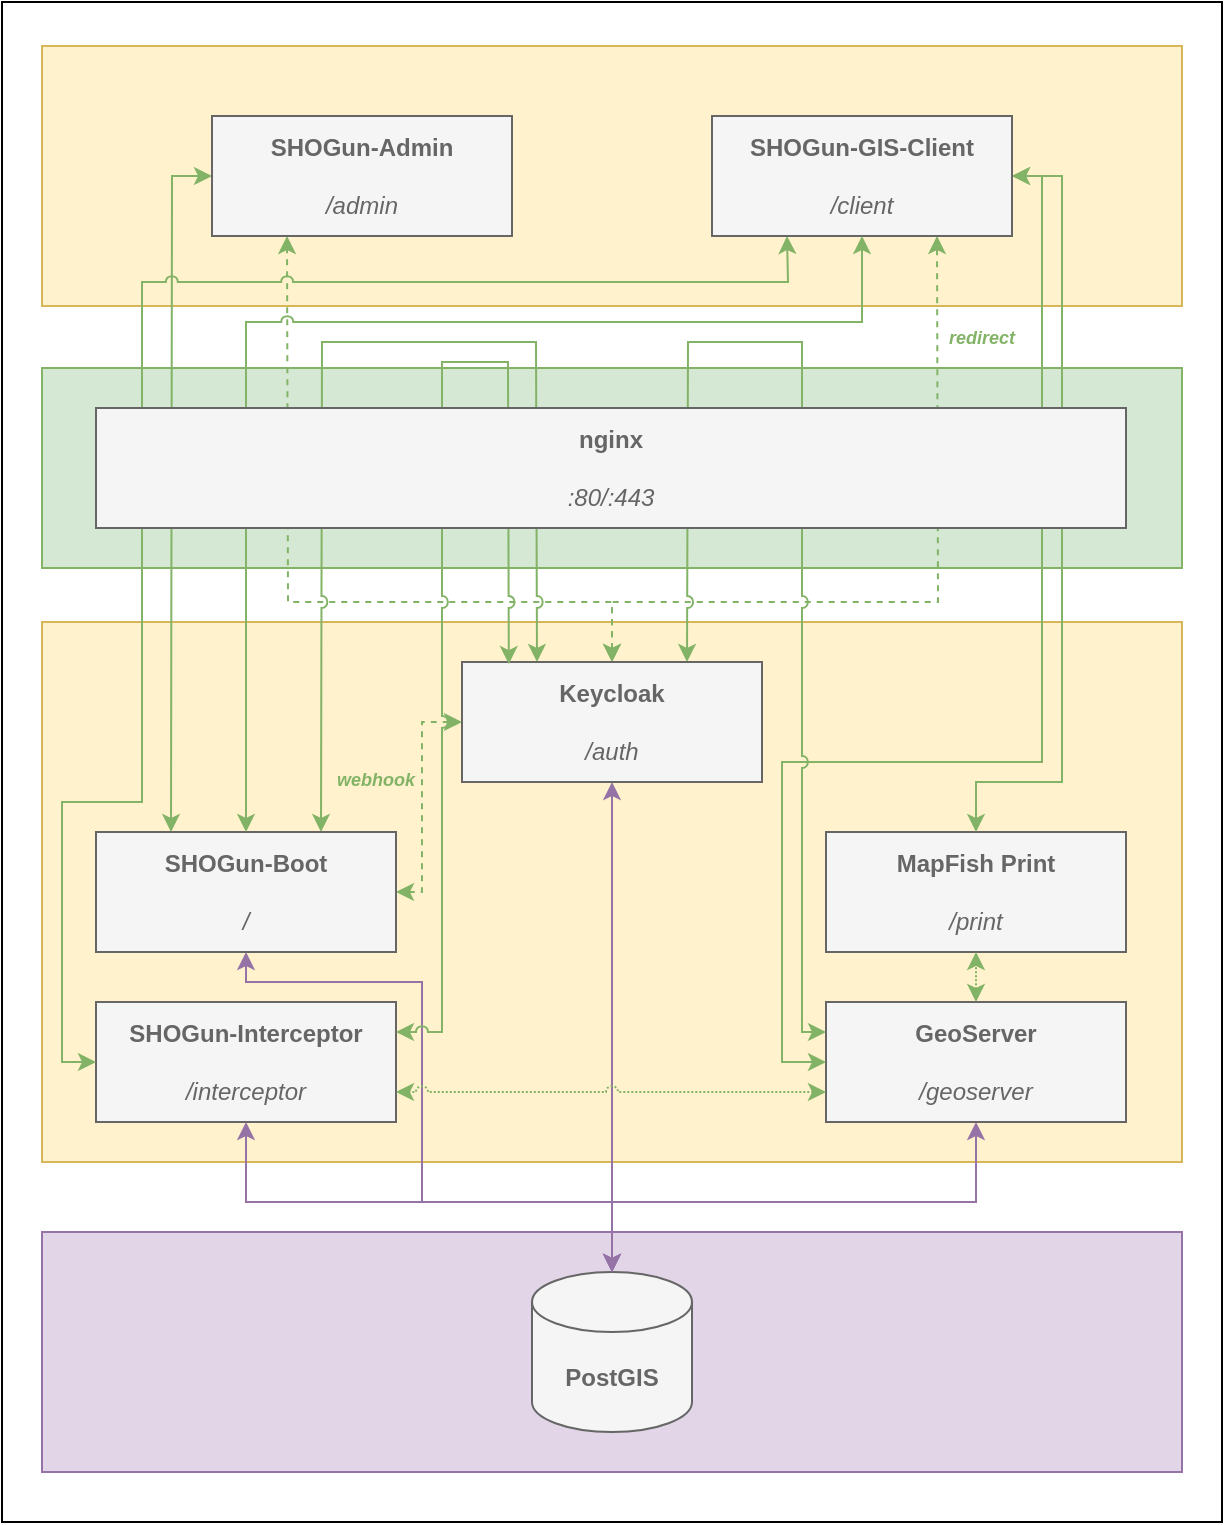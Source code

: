 <mxfile>
    <diagram id="TEYOMwNR_nRHj0mLjJrx" name="Page-1">
        <mxGraphModel dx="814" dy="1912" grid="1" gridSize="10" guides="1" tooltips="1" connect="1" arrows="1" fold="1" page="1" pageScale="1" pageWidth="827" pageHeight="1169" math="0" shadow="0">
            <root>
                <mxCell id="0"/>
                <mxCell id="1" parent="0"/>
                <mxCell id="ZS14FdSe3F-_CQCXTmor-11" value="" style="rounded=0;whiteSpace=wrap;html=1;" parent="1" vertex="1">
                    <mxGeometry x="120" y="-330" width="610" height="760" as="geometry"/>
                </mxCell>
                <mxCell id="ZS14FdSe3F-_CQCXTmor-12" value="" style="rounded=0;whiteSpace=wrap;html=1;fillColor=#e1d5e7;strokeColor=#9673a6;" parent="1" vertex="1">
                    <mxGeometry x="140" y="285" width="570" height="120" as="geometry"/>
                </mxCell>
                <mxCell id="ZS14FdSe3F-_CQCXTmor-8" value="&lt;font color=&quot;#666666&quot;&gt;&lt;b&gt;PostGIS&lt;/b&gt;&lt;/font&gt;" style="shape=cylinder3;whiteSpace=wrap;html=1;boundedLbl=1;backgroundOutline=1;size=15;fillColor=#f5f5f5;strokeColor=#666666;fontColor=#333333;" parent="1" vertex="1">
                    <mxGeometry x="385" y="305" width="80" height="80" as="geometry"/>
                </mxCell>
                <mxCell id="ZS14FdSe3F-_CQCXTmor-13" value="" style="rounded=0;whiteSpace=wrap;html=1;fillColor=#d5e8d4;strokeColor=#82b366;" parent="1" vertex="1">
                    <mxGeometry x="140" y="-147" width="570" height="100" as="geometry"/>
                </mxCell>
                <mxCell id="ZS14FdSe3F-_CQCXTmor-14" value="" style="rounded=0;whiteSpace=wrap;html=1;fillColor=#fff2cc;strokeColor=#d6b656;" parent="1" vertex="1">
                    <mxGeometry x="140" y="-20" width="570" height="270" as="geometry"/>
                </mxCell>
                <mxCell id="ZS14FdSe3F-_CQCXTmor-5" value="&lt;font color=&quot;#666666&quot;&gt;&lt;b&gt;GeoServer&lt;br&gt;&lt;/b&gt;&lt;br&gt;&lt;i&gt;/geoserver&lt;/i&gt;&lt;/font&gt;" style="rounded=0;whiteSpace=wrap;html=1;fillColor=#f5f5f5;fontColor=#333333;strokeColor=#666666;flipH=1;" parent="1" vertex="1">
                    <mxGeometry x="532" y="170" width="150" height="60" as="geometry"/>
                </mxCell>
                <mxCell id="ZS14FdSe3F-_CQCXTmor-10" value="&lt;font color=&quot;#666666&quot;&gt;&lt;b&gt;SHOGun-Interceptor&lt;br&gt;&lt;/b&gt;&lt;br&gt;&lt;i&gt;/interceptor&lt;/i&gt;&lt;br&gt;&lt;/font&gt;" style="rounded=0;whiteSpace=wrap;html=1;fillColor=#f5f5f5;fontColor=#333333;strokeColor=#666666;flipH=1;" parent="1" vertex="1">
                    <mxGeometry x="167" y="170" width="150" height="60" as="geometry"/>
                </mxCell>
                <mxCell id="ZS14FdSe3F-_CQCXTmor-15" value="" style="endArrow=classic;startArrow=classic;html=1;rounded=0;fontColor=#666666;entryX=0.5;entryY=0;entryDx=0;entryDy=0;entryPerimeter=0;exitX=0.5;exitY=1;exitDx=0;exitDy=0;fillColor=#e1d5e7;strokeColor=#9673a6;" parent="1" source="ZS14FdSe3F-_CQCXTmor-6" target="ZS14FdSe3F-_CQCXTmor-8" edge="1">
                    <mxGeometry width="50" height="50" relative="1" as="geometry">
                        <mxPoint x="380" y="360" as="sourcePoint"/>
                        <mxPoint x="430" y="310" as="targetPoint"/>
                        <Array as="points">
                            <mxPoint x="425" y="160"/>
                            <mxPoint x="425" y="270"/>
                        </Array>
                    </mxGeometry>
                </mxCell>
                <mxCell id="ZS14FdSe3F-_CQCXTmor-16" value="" style="endArrow=classic;startArrow=classic;html=1;rounded=0;fontColor=#666666;entryX=0.5;entryY=0;entryDx=0;entryDy=0;entryPerimeter=0;exitX=0.5;exitY=1;exitDx=0;exitDy=0;fillColor=#e1d5e7;strokeColor=#9673a6;" parent="1" source="ZS14FdSe3F-_CQCXTmor-1" target="ZS14FdSe3F-_CQCXTmor-8" edge="1">
                    <mxGeometry width="50" height="50" relative="1" as="geometry">
                        <mxPoint x="70" y="310" as="sourcePoint"/>
                        <mxPoint x="120" y="260" as="targetPoint"/>
                        <Array as="points">
                            <mxPoint x="242" y="160"/>
                            <mxPoint x="330" y="160"/>
                            <mxPoint x="330" y="270"/>
                            <mxPoint x="425" y="270"/>
                        </Array>
                    </mxGeometry>
                </mxCell>
                <mxCell id="ZS14FdSe3F-_CQCXTmor-17" value="" style="endArrow=classic;startArrow=classic;html=1;rounded=0;fontColor=#666666;entryX=0.5;entryY=0;entryDx=0;entryDy=0;entryPerimeter=0;exitX=0.5;exitY=1;exitDx=0;exitDy=0;fillColor=#e1d5e7;strokeColor=#9673a6;" parent="1" source="ZS14FdSe3F-_CQCXTmor-10" target="ZS14FdSe3F-_CQCXTmor-8" edge="1">
                    <mxGeometry width="50" height="50" relative="1" as="geometry">
                        <mxPoint x="170" y="340" as="sourcePoint"/>
                        <mxPoint x="220" y="290" as="targetPoint"/>
                        <Array as="points">
                            <mxPoint x="242" y="270"/>
                            <mxPoint x="425" y="270"/>
                        </Array>
                    </mxGeometry>
                </mxCell>
                <mxCell id="ZS14FdSe3F-_CQCXTmor-18" value="" style="endArrow=classic;startArrow=classic;html=1;rounded=0;fontColor=#666666;entryX=0.5;entryY=0;entryDx=0;entryDy=0;entryPerimeter=0;exitX=0.5;exitY=1;exitDx=0;exitDy=0;fillColor=#e1d5e7;strokeColor=#9673a6;" parent="1" source="ZS14FdSe3F-_CQCXTmor-5" target="ZS14FdSe3F-_CQCXTmor-8" edge="1">
                    <mxGeometry width="50" height="50" relative="1" as="geometry">
                        <mxPoint x="200" y="370" as="sourcePoint"/>
                        <mxPoint x="250" y="320" as="targetPoint"/>
                        <Array as="points">
                            <mxPoint x="607" y="270"/>
                            <mxPoint x="425" y="270"/>
                        </Array>
                    </mxGeometry>
                </mxCell>
                <mxCell id="ZS14FdSe3F-_CQCXTmor-20" value="" style="rounded=0;whiteSpace=wrap;html=1;fillColor=#fff2cc;strokeColor=#d6b656;" parent="1" vertex="1">
                    <mxGeometry x="140" y="-308" width="570" height="130" as="geometry"/>
                </mxCell>
                <mxCell id="ZS14FdSe3F-_CQCXTmor-21" value="" style="endArrow=classic;startArrow=classic;html=1;rounded=0;fontColor=#666666;entryX=0;entryY=0.5;entryDx=0;entryDy=0;exitX=0.25;exitY=0;exitDx=0;exitDy=0;fillColor=#d5e8d4;strokeColor=#82b366;" parent="1" source="ZS14FdSe3F-_CQCXTmor-1" target="ZS14FdSe3F-_CQCXTmor-3" edge="1">
                    <mxGeometry width="50" height="50" relative="1" as="geometry">
                        <mxPoint x="90" y="-40" as="sourcePoint"/>
                        <mxPoint x="140" y="-90" as="targetPoint"/>
                        <Array as="points">
                            <mxPoint x="205" y="-243"/>
                        </Array>
                    </mxGeometry>
                </mxCell>
                <mxCell id="ZS14FdSe3F-_CQCXTmor-23" value="" style="endArrow=classic;startArrow=classic;html=1;rounded=0;fontColor=#666666;entryX=1;entryY=0.5;entryDx=0;entryDy=0;exitX=0;exitY=0.5;exitDx=0;exitDy=0;fillColor=#d5e8d4;strokeColor=#82b366;jumpStyle=arc;" parent="1" source="ZS14FdSe3F-_CQCXTmor-5" target="ZS14FdSe3F-_CQCXTmor-4" edge="1">
                    <mxGeometry width="50" height="50" relative="1" as="geometry">
                        <mxPoint x="550" as="sourcePoint"/>
                        <mxPoint x="600" y="-50" as="targetPoint"/>
                        <Array as="points">
                            <mxPoint x="510" y="200"/>
                            <mxPoint x="510" y="50"/>
                            <mxPoint x="640" y="50"/>
                            <mxPoint x="640" y="-80"/>
                            <mxPoint x="640" y="-120"/>
                            <mxPoint x="640" y="-243"/>
                        </Array>
                    </mxGeometry>
                </mxCell>
                <mxCell id="ZS14FdSe3F-_CQCXTmor-24" value="" style="endArrow=classic;startArrow=classic;html=1;rounded=0;fontColor=#666666;entryX=0.75;entryY=1;entryDx=0;entryDy=0;exitX=0.5;exitY=0;exitDx=0;exitDy=0;fillColor=#d5e8d4;strokeColor=#82b366;dashed=1;" parent="1" source="ZS14FdSe3F-_CQCXTmor-6" target="ZS14FdSe3F-_CQCXTmor-4" edge="1">
                    <mxGeometry width="50" height="50" relative="1" as="geometry">
                        <mxPoint x="760" y="-30" as="sourcePoint"/>
                        <mxPoint x="810" y="-80" as="targetPoint"/>
                        <Array as="points">
                            <mxPoint x="425" y="-30"/>
                            <mxPoint x="588" y="-30"/>
                        </Array>
                    </mxGeometry>
                </mxCell>
                <mxCell id="ZS14FdSe3F-_CQCXTmor-25" value="" style="endArrow=classic;startArrow=classic;html=1;rounded=0;dashed=1;fontColor=#666666;entryX=0.25;entryY=1;entryDx=0;entryDy=0;exitX=0.5;exitY=0;exitDx=0;exitDy=0;fillColor=#d5e8d4;strokeColor=#82b366;" parent="1" source="ZS14FdSe3F-_CQCXTmor-6" target="ZS14FdSe3F-_CQCXTmor-3" edge="1">
                    <mxGeometry width="50" height="50" relative="1" as="geometry">
                        <mxPoint x="150" y="-30" as="sourcePoint"/>
                        <mxPoint x="200" y="-80" as="targetPoint"/>
                        <Array as="points">
                            <mxPoint x="425" y="-30"/>
                            <mxPoint x="263" y="-30"/>
                        </Array>
                    </mxGeometry>
                </mxCell>
                <mxCell id="nwjLgO_4h3HdMAYw9-3--1" value="&lt;font color=&quot;#666666&quot;&gt;&lt;b&gt;MapFish Print&lt;/b&gt;&lt;br&gt;&lt;br&gt;&lt;i&gt;/print&lt;/i&gt;&lt;/font&gt;" style="rounded=0;whiteSpace=wrap;html=1;fillColor=#f5f5f5;fontColor=#333333;strokeColor=#666666;flipH=1;" parent="1" vertex="1">
                    <mxGeometry x="532" y="85" width="150" height="60" as="geometry"/>
                </mxCell>
                <mxCell id="nwjLgO_4h3HdMAYw9-3--2" value="" style="endArrow=classic;startArrow=classic;html=1;rounded=0;exitX=1;exitY=0.5;exitDx=0;exitDy=0;entryX=0;entryY=0.5;entryDx=0;entryDy=0;fillColor=#d5e8d4;strokeColor=#82b366;dashed=1;jumpStyle=arc;" parent="1" source="ZS14FdSe3F-_CQCXTmor-1" target="ZS14FdSe3F-_CQCXTmor-6" edge="1">
                    <mxGeometry width="50" height="50" relative="1" as="geometry">
                        <mxPoint x="340" y="150" as="sourcePoint"/>
                        <mxPoint x="390" y="100" as="targetPoint"/>
                        <Array as="points">
                            <mxPoint x="330" y="115"/>
                            <mxPoint x="330" y="30"/>
                        </Array>
                    </mxGeometry>
                </mxCell>
                <mxCell id="nwjLgO_4h3HdMAYw9-3--4" value="" style="endArrow=classic;startArrow=classic;html=1;rounded=0;exitX=0.5;exitY=0;exitDx=0;exitDy=0;entryX=0.5;entryY=1;entryDx=0;entryDy=0;fillColor=#d5e8d4;strokeColor=#82b366;dashed=1;dashPattern=1 1;" parent="1" source="ZS14FdSe3F-_CQCXTmor-5" target="nwjLgO_4h3HdMAYw9-3--1" edge="1">
                    <mxGeometry width="50" height="50" relative="1" as="geometry">
                        <mxPoint x="327" y="125" as="sourcePoint"/>
                        <mxPoint x="360" y="40" as="targetPoint"/>
                        <Array as="points"/>
                    </mxGeometry>
                </mxCell>
                <mxCell id="nwjLgO_4h3HdMAYw9-3--5" value="" style="endArrow=classic;startArrow=classic;html=1;rounded=0;fontColor=#666666;exitX=0.5;exitY=0;exitDx=0;exitDy=0;fillColor=#d5e8d4;strokeColor=#82b366;entryX=1;entryY=0.5;entryDx=0;entryDy=0;jumpStyle=arc;" parent="1" source="nwjLgO_4h3HdMAYw9-3--1" target="ZS14FdSe3F-_CQCXTmor-4" edge="1">
                    <mxGeometry width="50" height="50" relative="1" as="geometry">
                        <mxPoint x="542" y="210.0" as="sourcePoint"/>
                        <mxPoint x="630" y="-228" as="targetPoint"/>
                        <Array as="points">
                            <mxPoint x="607" y="60"/>
                            <mxPoint x="650" y="60"/>
                            <mxPoint x="650" y="-243"/>
                        </Array>
                    </mxGeometry>
                </mxCell>
                <mxCell id="nwjLgO_4h3HdMAYw9-3--6" value="&lt;i&gt;&lt;font size=&quot;1&quot; color=&quot;#82b366&quot;&gt;&lt;b style=&quot;font-size: 9px&quot;&gt;redirect&lt;/b&gt;&lt;/font&gt;&lt;/i&gt;" style="text;html=1;strokeColor=none;fillColor=none;align=center;verticalAlign=middle;whiteSpace=wrap;rounded=0;" parent="1" vertex="1">
                    <mxGeometry x="580" y="-178" width="60" height="30" as="geometry"/>
                </mxCell>
                <mxCell id="nwjLgO_4h3HdMAYw9-3--8" value="" style="endArrow=classic;startArrow=classic;html=1;rounded=0;fontColor=#666666;exitX=0.75;exitY=0;exitDx=0;exitDy=0;fillColor=#d5e8d4;strokeColor=#82b366;entryX=0.25;entryY=0;entryDx=0;entryDy=0;jumpStyle=arc;" parent="1" source="ZS14FdSe3F-_CQCXTmor-1" target="ZS14FdSe3F-_CQCXTmor-6" edge="1">
                    <mxGeometry width="50" height="50" relative="1" as="geometry">
                        <mxPoint x="252" y="95.0" as="sourcePoint"/>
                        <mxPoint x="555" y="-198" as="targetPoint"/>
                        <Array as="points">
                            <mxPoint x="280" y="-160"/>
                            <mxPoint x="387" y="-160"/>
                        </Array>
                    </mxGeometry>
                </mxCell>
                <mxCell id="nwjLgO_4h3HdMAYw9-3--9" value="" style="endArrow=classic;startArrow=classic;html=1;rounded=0;fontSize=8;fontColor=#82B366;entryX=0;entryY=0.25;entryDx=0;entryDy=0;exitX=0.75;exitY=0;exitDx=0;exitDy=0;fillColor=#d5e8d4;strokeColor=#82b366;jumpStyle=arc;" parent="1" source="ZS14FdSe3F-_CQCXTmor-6" target="ZS14FdSe3F-_CQCXTmor-5" edge="1">
                    <mxGeometry width="50" height="50" relative="1" as="geometry">
                        <mxPoint x="440" y="190" as="sourcePoint"/>
                        <mxPoint x="490" y="140" as="targetPoint"/>
                        <Array as="points">
                            <mxPoint x="463" y="-160"/>
                            <mxPoint x="520" y="-160"/>
                            <mxPoint x="520" y="185"/>
                        </Array>
                    </mxGeometry>
                </mxCell>
                <mxCell id="nwjLgO_4h3HdMAYw9-3--10" value="" style="endArrow=classic;startArrow=classic;html=1;rounded=0;fontSize=8;fontColor=#82B366;entryX=0;entryY=0.5;entryDx=0;entryDy=0;exitX=0.25;exitY=1;exitDx=0;exitDy=0;fillColor=#d5e8d4;strokeColor=#82b366;jumpStyle=arc;" parent="1" source="ZS14FdSe3F-_CQCXTmor-4" target="ZS14FdSe3F-_CQCXTmor-10" edge="1">
                    <mxGeometry width="50" height="50" relative="1" as="geometry">
                        <mxPoint x="70" y="160" as="sourcePoint"/>
                        <mxPoint x="120" y="110" as="targetPoint"/>
                        <Array as="points">
                            <mxPoint x="513" y="-190"/>
                            <mxPoint x="190" y="-190"/>
                            <mxPoint x="190" y="70"/>
                            <mxPoint x="150" y="70"/>
                            <mxPoint x="150" y="200"/>
                        </Array>
                    </mxGeometry>
                </mxCell>
                <mxCell id="ZS14FdSe3F-_CQCXTmor-6" value="&lt;font color=&quot;#666666&quot;&gt;&lt;b&gt;Keycloak&lt;/b&gt;&lt;br&gt;&lt;br&gt;&lt;i&gt;/auth&lt;/i&gt;&lt;/font&gt;" style="rounded=0;whiteSpace=wrap;html=1;fillColor=#f5f5f5;fontColor=#333333;strokeColor=#666666;flipH=1;" parent="1" vertex="1">
                    <mxGeometry x="350" width="150" height="60" as="geometry"/>
                </mxCell>
                <mxCell id="nwjLgO_4h3HdMAYw9-3--3" value="&lt;i&gt;&lt;font color=&quot;#82b366&quot; style=&quot;font-size: 9px ; line-height: 1.2&quot;&gt;&lt;b&gt;webhook&lt;br&gt;&lt;/b&gt;&lt;/font&gt;&lt;/i&gt;" style="text;html=1;strokeColor=none;fillColor=none;align=center;verticalAlign=middle;whiteSpace=wrap;rounded=0;" parent="1" vertex="1">
                    <mxGeometry x="277" y="43" width="60" height="30" as="geometry"/>
                </mxCell>
                <mxCell id="nwjLgO_4h3HdMAYw9-3--11" value="" style="endArrow=classic;startArrow=classic;html=1;rounded=0;fontColor=#666666;exitX=1;exitY=0.25;exitDx=0;exitDy=0;fillColor=#d5e8d4;strokeColor=#82b366;entryX=0.844;entryY=0.017;entryDx=0;entryDy=0;jumpStyle=arc;entryPerimeter=0;" parent="1" source="ZS14FdSe3F-_CQCXTmor-10" target="ZS14FdSe3F-_CQCXTmor-6" edge="1">
                    <mxGeometry width="50" height="50" relative="1" as="geometry">
                        <mxPoint x="289.5" y="95.0" as="sourcePoint"/>
                        <mxPoint x="397.5" y="10.0" as="targetPoint"/>
                        <Array as="points">
                            <mxPoint x="340" y="185"/>
                            <mxPoint x="340" y="-150"/>
                            <mxPoint x="373" y="-150"/>
                        </Array>
                    </mxGeometry>
                </mxCell>
                <mxCell id="ZS14FdSe3F-_CQCXTmor-1" value="&lt;font color=&quot;#666666&quot;&gt;&lt;b&gt;SHOGun-Boot&lt;/b&gt;&lt;br&gt;&lt;br&gt;&lt;i&gt;/&lt;/i&gt;&lt;/font&gt;" style="rounded=0;whiteSpace=wrap;html=1;fillColor=#f5f5f5;fontColor=#333333;strokeColor=#666666;flipH=1;" parent="1" vertex="1">
                    <mxGeometry x="167" y="85" width="150" height="60" as="geometry"/>
                </mxCell>
                <mxCell id="2" value="" style="group" vertex="1" connectable="0" parent="1">
                    <mxGeometry x="225" y="-273" width="400" height="60" as="geometry"/>
                </mxCell>
                <mxCell id="ZS14FdSe3F-_CQCXTmor-3" value="&lt;font color=&quot;#666666&quot;&gt;&lt;b&gt;SHOGun-Admin&lt;/b&gt;&lt;br&gt;&lt;br&gt;&lt;i&gt;/admin&lt;/i&gt;&lt;/font&gt;" style="rounded=0;whiteSpace=wrap;html=1;fillColor=#f5f5f5;fontColor=#333333;strokeColor=#666666;flipH=1;" parent="2" vertex="1">
                    <mxGeometry width="150" height="60" as="geometry"/>
                </mxCell>
                <mxCell id="ZS14FdSe3F-_CQCXTmor-4" value="&lt;font color=&quot;#666666&quot;&gt;&lt;b&gt;SHOGun-GIS-Client&lt;br&gt;&lt;/b&gt;&lt;br&gt;&lt;i&gt;/client&lt;/i&gt;&lt;/font&gt;" style="rounded=0;whiteSpace=wrap;html=1;fillColor=#f5f5f5;fontColor=#333333;strokeColor=#666666;flipH=1;" parent="2" vertex="1">
                    <mxGeometry x="250" width="150" height="60" as="geometry"/>
                </mxCell>
                <mxCell id="4" value="" style="endArrow=classic;startArrow=classic;html=1;rounded=0;exitX=0;exitY=0.75;exitDx=0;exitDy=0;entryX=1;entryY=0.75;entryDx=0;entryDy=0;fillColor=#d5e8d4;strokeColor=#82b366;dashed=1;dashPattern=1 1;jumpStyle=arc;" edge="1" parent="1" source="ZS14FdSe3F-_CQCXTmor-5" target="ZS14FdSe3F-_CQCXTmor-10">
                    <mxGeometry width="50" height="50" relative="1" as="geometry">
                        <mxPoint x="617" y="180.0" as="sourcePoint"/>
                        <mxPoint x="617" y="155.0" as="targetPoint"/>
                        <Array as="points"/>
                    </mxGeometry>
                </mxCell>
                <mxCell id="ZS14FdSe3F-_CQCXTmor-22" value="" style="endArrow=classic;startArrow=classic;html=1;rounded=0;fontColor=#666666;entryX=0.5;entryY=1;entryDx=0;entryDy=0;exitX=0.5;exitY=0;exitDx=0;exitDy=0;fillColor=#d5e8d4;strokeColor=#82b366;jumpStyle=arc;" parent="1" source="ZS14FdSe3F-_CQCXTmor-1" target="ZS14FdSe3F-_CQCXTmor-4" edge="1">
                    <mxGeometry width="50" height="50" relative="1" as="geometry">
                        <mxPoint x="510" y="-30" as="sourcePoint"/>
                        <mxPoint x="560" y="-80" as="targetPoint"/>
                        <Array as="points">
                            <mxPoint x="242" y="-170"/>
                            <mxPoint x="550" y="-170"/>
                        </Array>
                    </mxGeometry>
                </mxCell>
                <mxCell id="ZS14FdSe3F-_CQCXTmor-2" value="&lt;font color=&quot;#666666&quot;&gt;&lt;b&gt;nginx&lt;/b&gt;&lt;br&gt;&lt;br&gt;&lt;i&gt;:80/:443&lt;/i&gt;&lt;/font&gt;" style="rounded=0;whiteSpace=wrap;html=1;fillColor=#f5f5f5;fontColor=#333333;strokeColor=#666666;" parent="1" vertex="1">
                    <mxGeometry x="167" y="-127" width="515" height="60" as="geometry"/>
                </mxCell>
            </root>
        </mxGraphModel>
    </diagram>
</mxfile>
